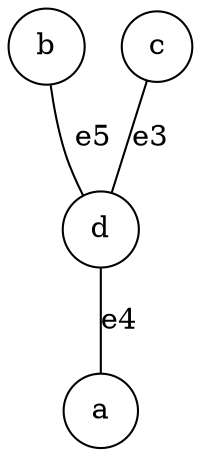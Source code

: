 graph {
    node[width=0.15,shape=circle]
    a [pos="0,0"];
    b [pos="1,0"];
    c [pos="0,1"]; c -- d [label="e3  "];
    d [pos="1,1"]; d -- a [label="e4"];
    b -- d [label=" e5"];
}